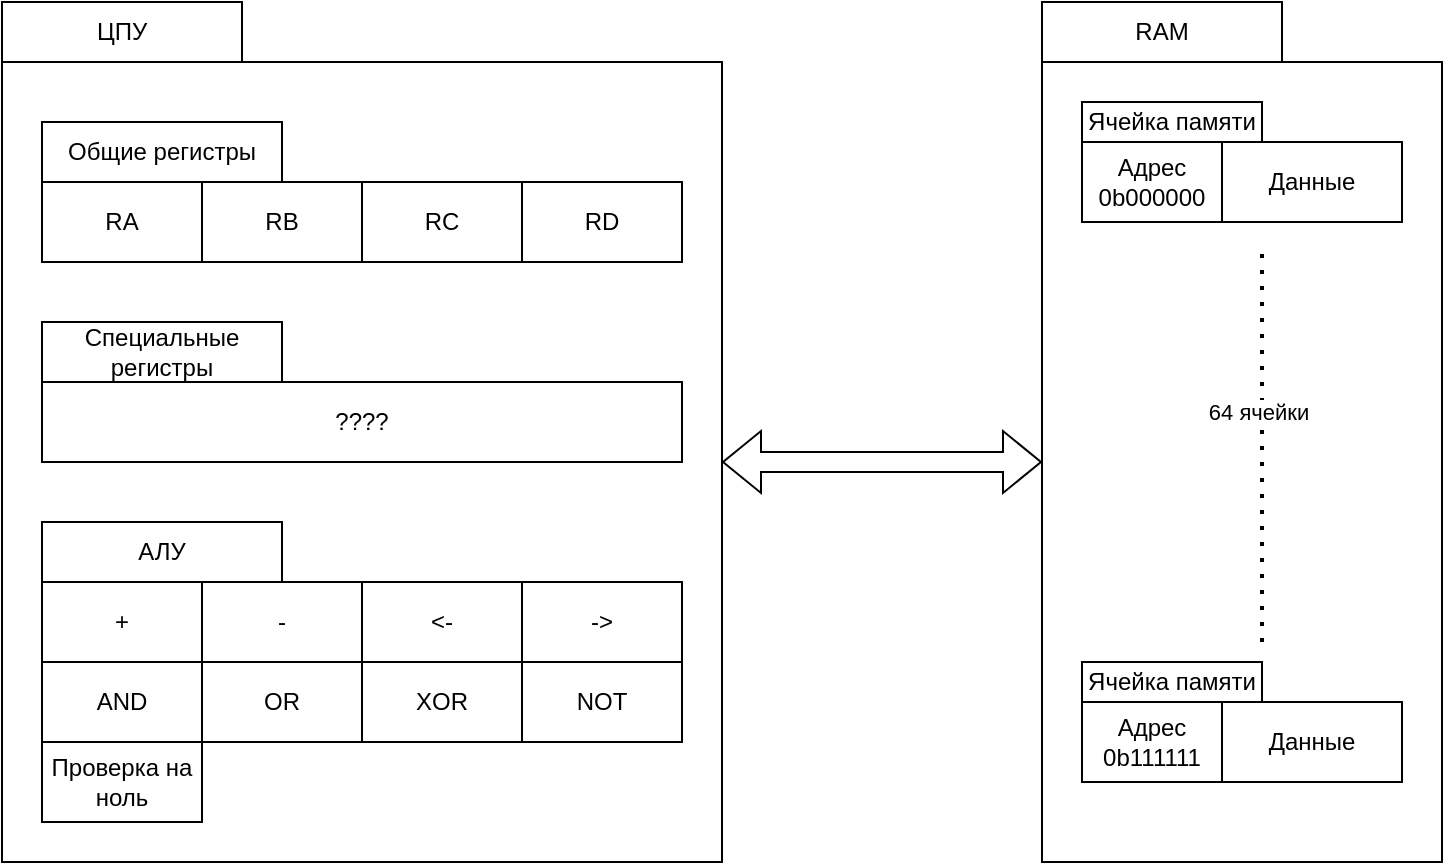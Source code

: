 <mxfile version="26.2.15">
  <diagram name="Страница — 1" id="OkkNEN7_uXk0d6RcDgbR">
    <mxGraphModel dx="984" dy="576" grid="1" gridSize="10" guides="1" tooltips="1" connect="1" arrows="1" fold="1" page="1" pageScale="1" pageWidth="827" pageHeight="1169" math="0" shadow="0">
      <root>
        <mxCell id="0" />
        <mxCell id="1" parent="0" />
        <mxCell id="JjZ53o8kFDElomvEHvUP-9" value="" style="rounded=0;whiteSpace=wrap;html=1;" parent="1" vertex="1">
          <mxGeometry x="40" y="40" width="360" height="400" as="geometry" />
        </mxCell>
        <mxCell id="JjZ53o8kFDElomvEHvUP-10" value="ЦПУ" style="rounded=0;whiteSpace=wrap;html=1;" parent="1" vertex="1">
          <mxGeometry x="40" y="10" width="120" height="30" as="geometry" />
        </mxCell>
        <mxCell id="JjZ53o8kFDElomvEHvUP-11" value="RA" style="rounded=0;whiteSpace=wrap;html=1;" parent="1" vertex="1">
          <mxGeometry x="60" y="100" width="80" height="40" as="geometry" />
        </mxCell>
        <mxCell id="JjZ53o8kFDElomvEHvUP-12" value="RB" style="rounded=0;whiteSpace=wrap;html=1;" parent="1" vertex="1">
          <mxGeometry x="140" y="100" width="80" height="40" as="geometry" />
        </mxCell>
        <mxCell id="JjZ53o8kFDElomvEHvUP-13" value="RC" style="rounded=0;whiteSpace=wrap;html=1;" parent="1" vertex="1">
          <mxGeometry x="220" y="100" width="80" height="40" as="geometry" />
        </mxCell>
        <mxCell id="JjZ53o8kFDElomvEHvUP-14" value="RD" style="rounded=0;whiteSpace=wrap;html=1;" parent="1" vertex="1">
          <mxGeometry x="300" y="100" width="80" height="40" as="geometry" />
        </mxCell>
        <mxCell id="JjZ53o8kFDElomvEHvUP-15" value="Общие регистры" style="rounded=0;whiteSpace=wrap;html=1;" parent="1" vertex="1">
          <mxGeometry x="60" y="70" width="120" height="30" as="geometry" />
        </mxCell>
        <mxCell id="JjZ53o8kFDElomvEHvUP-16" value="Специальные регистры" style="rounded=0;whiteSpace=wrap;html=1;" parent="1" vertex="1">
          <mxGeometry x="60" y="170" width="120" height="30" as="geometry" />
        </mxCell>
        <mxCell id="JjZ53o8kFDElomvEHvUP-17" value="????" style="rounded=0;whiteSpace=wrap;html=1;" parent="1" vertex="1">
          <mxGeometry x="60" y="200" width="320" height="40" as="geometry" />
        </mxCell>
        <mxCell id="JjZ53o8kFDElomvEHvUP-18" value="АЛУ" style="rounded=0;whiteSpace=wrap;html=1;" parent="1" vertex="1">
          <mxGeometry x="60" y="270" width="120" height="30" as="geometry" />
        </mxCell>
        <mxCell id="JjZ53o8kFDElomvEHvUP-19" value="+" style="rounded=0;whiteSpace=wrap;html=1;" parent="1" vertex="1">
          <mxGeometry x="60" y="300" width="80" height="40" as="geometry" />
        </mxCell>
        <mxCell id="JjZ53o8kFDElomvEHvUP-20" value="-" style="rounded=0;whiteSpace=wrap;html=1;" parent="1" vertex="1">
          <mxGeometry x="140" y="300" width="80" height="40" as="geometry" />
        </mxCell>
        <mxCell id="JjZ53o8kFDElomvEHvUP-21" value="&amp;lt;-" style="rounded=0;whiteSpace=wrap;html=1;" parent="1" vertex="1">
          <mxGeometry x="220" y="300" width="80" height="40" as="geometry" />
        </mxCell>
        <mxCell id="JjZ53o8kFDElomvEHvUP-22" value="-&amp;gt;" style="rounded=0;whiteSpace=wrap;html=1;" parent="1" vertex="1">
          <mxGeometry x="300" y="300" width="80" height="40" as="geometry" />
        </mxCell>
        <mxCell id="JjZ53o8kFDElomvEHvUP-23" value="AND" style="rounded=0;whiteSpace=wrap;html=1;" parent="1" vertex="1">
          <mxGeometry x="60" y="340" width="80" height="40" as="geometry" />
        </mxCell>
        <mxCell id="JjZ53o8kFDElomvEHvUP-24" value="OR" style="rounded=0;whiteSpace=wrap;html=1;" parent="1" vertex="1">
          <mxGeometry x="140" y="340" width="80" height="40" as="geometry" />
        </mxCell>
        <mxCell id="JjZ53o8kFDElomvEHvUP-25" value="XOR" style="rounded=0;whiteSpace=wrap;html=1;" parent="1" vertex="1">
          <mxGeometry x="220" y="340" width="80" height="40" as="geometry" />
        </mxCell>
        <mxCell id="JjZ53o8kFDElomvEHvUP-26" value="NOT" style="rounded=0;whiteSpace=wrap;html=1;" parent="1" vertex="1">
          <mxGeometry x="300" y="340" width="80" height="40" as="geometry" />
        </mxCell>
        <mxCell id="JjZ53o8kFDElomvEHvUP-27" value="Проверка на ноль" style="rounded=0;whiteSpace=wrap;html=1;" parent="1" vertex="1">
          <mxGeometry x="60" y="380" width="80" height="40" as="geometry" />
        </mxCell>
        <mxCell id="JjZ53o8kFDElomvEHvUP-28" value="" style="rounded=0;whiteSpace=wrap;html=1;" parent="1" vertex="1">
          <mxGeometry x="560" y="40" width="200" height="400" as="geometry" />
        </mxCell>
        <mxCell id="JjZ53o8kFDElomvEHvUP-29" value="RAM" style="rounded=0;whiteSpace=wrap;html=1;" parent="1" vertex="1">
          <mxGeometry x="560" y="10" width="120" height="30" as="geometry" />
        </mxCell>
        <mxCell id="JjZ53o8kFDElomvEHvUP-30" value="Ячейка памяти" style="rounded=0;whiteSpace=wrap;html=1;" parent="1" vertex="1">
          <mxGeometry x="580" y="60" width="90" height="20" as="geometry" />
        </mxCell>
        <mxCell id="JjZ53o8kFDElomvEHvUP-32" value="" style="endArrow=none;dashed=1;html=1;dashPattern=1 3;strokeWidth=2;rounded=0;exitX=0.55;exitY=0.725;exitDx=0;exitDy=0;exitPerimeter=0;" parent="1" source="JjZ53o8kFDElomvEHvUP-28" edge="1">
          <mxGeometry width="50" height="50" relative="1" as="geometry">
            <mxPoint x="460" y="510" as="sourcePoint" />
            <mxPoint x="670" y="130" as="targetPoint" />
            <Array as="points">
              <mxPoint x="670" y="250" />
            </Array>
          </mxGeometry>
        </mxCell>
        <mxCell id="JjZ53o8kFDElomvEHvUP-33" value="64 ячейки" style="edgeLabel;html=1;align=center;verticalAlign=middle;resizable=0;points=[];" parent="JjZ53o8kFDElomvEHvUP-32" vertex="1" connectable="0">
          <mxGeometry x="0.155" y="2" relative="1" as="geometry">
            <mxPoint as="offset" />
          </mxGeometry>
        </mxCell>
        <mxCell id="JjZ53o8kFDElomvEHvUP-34" value="Адрес&lt;div&gt;0b000000&lt;/div&gt;" style="rounded=0;whiteSpace=wrap;html=1;" parent="1" vertex="1">
          <mxGeometry x="580" y="80" width="70" height="40" as="geometry" />
        </mxCell>
        <mxCell id="JjZ53o8kFDElomvEHvUP-35" value="Адрес&lt;div&gt;0b111111&lt;/div&gt;" style="rounded=0;whiteSpace=wrap;html=1;" parent="1" vertex="1">
          <mxGeometry x="580" y="360" width="70" height="40" as="geometry" />
        </mxCell>
        <mxCell id="JjZ53o8kFDElomvEHvUP-36" value="Данные" style="rounded=0;whiteSpace=wrap;html=1;" parent="1" vertex="1">
          <mxGeometry x="650" y="360" width="90" height="40" as="geometry" />
        </mxCell>
        <mxCell id="JjZ53o8kFDElomvEHvUP-39" value="" style="shape=flexArrow;endArrow=classic;startArrow=classic;html=1;rounded=0;" parent="1" source="JjZ53o8kFDElomvEHvUP-9" target="JjZ53o8kFDElomvEHvUP-28" edge="1">
          <mxGeometry width="100" height="100" relative="1" as="geometry">
            <mxPoint x="450" y="390" as="sourcePoint" />
            <mxPoint x="550" y="290" as="targetPoint" />
          </mxGeometry>
        </mxCell>
        <mxCell id="TS3vhdxsPZKgPdGWyBY7-1" value="Данные" style="rounded=0;whiteSpace=wrap;html=1;" vertex="1" parent="1">
          <mxGeometry x="650" y="80" width="90" height="40" as="geometry" />
        </mxCell>
        <mxCell id="TS3vhdxsPZKgPdGWyBY7-2" value="Ячейка памяти" style="rounded=0;whiteSpace=wrap;html=1;" vertex="1" parent="1">
          <mxGeometry x="580" y="340" width="90" height="20" as="geometry" />
        </mxCell>
      </root>
    </mxGraphModel>
  </diagram>
</mxfile>
